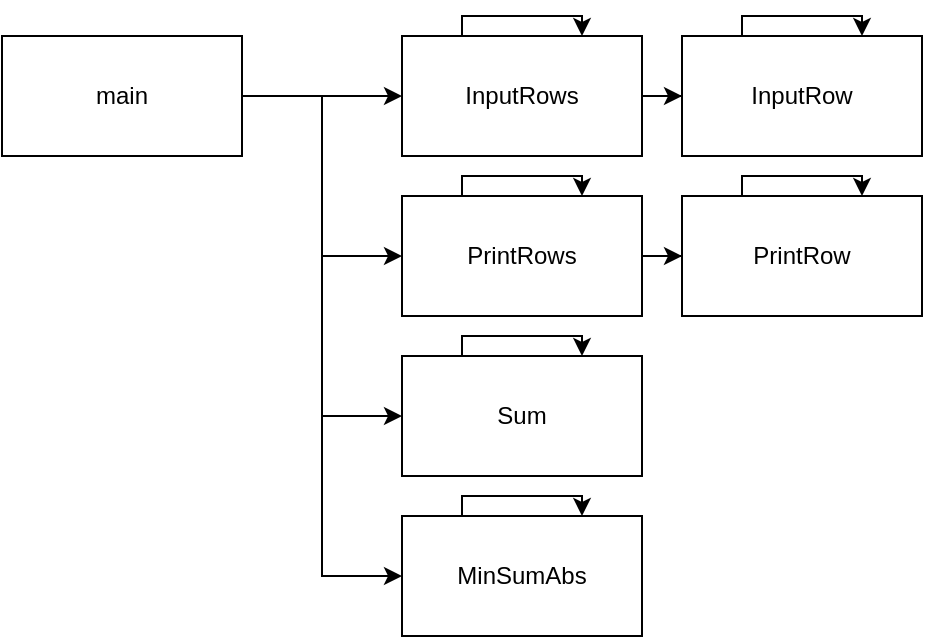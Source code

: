 <mxfile version="15.8.3" type="github">
  <diagram id="w7G1FZmKRcdMduxl5DCz" name="Page-1">
    <mxGraphModel dx="742" dy="438" grid="1" gridSize="10" guides="1" tooltips="1" connect="1" arrows="1" fold="1" page="1" pageScale="1" pageWidth="827" pageHeight="1169" math="0" shadow="0">
      <root>
        <mxCell id="0" />
        <mxCell id="1" parent="0" />
        <mxCell id="8j55YbKo9swLfoLYU181-1" value="Sum" style="rounded=0;whiteSpace=wrap;html=1;" parent="1" vertex="1">
          <mxGeometry x="320" y="440" width="120" height="60" as="geometry" />
        </mxCell>
        <mxCell id="ZAupeH-5SKoAYRewSs6L-4" value="" style="edgeStyle=orthogonalEdgeStyle;rounded=0;orthogonalLoop=1;jettySize=auto;html=1;" parent="1" source="8j55YbKo9swLfoLYU181-2" target="ZAupeH-5SKoAYRewSs6L-3" edge="1">
          <mxGeometry relative="1" as="geometry" />
        </mxCell>
        <mxCell id="8j55YbKo9swLfoLYU181-2" value="PrintRows" style="rounded=0;whiteSpace=wrap;html=1;" parent="1" vertex="1">
          <mxGeometry x="320" y="360" width="120" height="60" as="geometry" />
        </mxCell>
        <mxCell id="ZAupeH-5SKoAYRewSs6L-2" value="" style="edgeStyle=orthogonalEdgeStyle;rounded=0;orthogonalLoop=1;jettySize=auto;html=1;" parent="1" source="8j55YbKo9swLfoLYU181-3" target="ZAupeH-5SKoAYRewSs6L-1" edge="1">
          <mxGeometry relative="1" as="geometry" />
        </mxCell>
        <mxCell id="8j55YbKo9swLfoLYU181-3" value="InputRows" style="rounded=0;whiteSpace=wrap;html=1;" parent="1" vertex="1">
          <mxGeometry x="320" y="280" width="120" height="60" as="geometry" />
        </mxCell>
        <mxCell id="8j55YbKo9swLfoLYU181-5" style="edgeStyle=orthogonalEdgeStyle;rounded=0;orthogonalLoop=1;jettySize=auto;html=1;exitX=1;exitY=0.5;exitDx=0;exitDy=0;entryX=0;entryY=0.5;entryDx=0;entryDy=0;" parent="1" source="8j55YbKo9swLfoLYU181-4" target="8j55YbKo9swLfoLYU181-1" edge="1">
          <mxGeometry relative="1" as="geometry" />
        </mxCell>
        <mxCell id="8j55YbKo9swLfoLYU181-6" style="edgeStyle=orthogonalEdgeStyle;rounded=0;orthogonalLoop=1;jettySize=auto;html=1;exitX=1;exitY=0.5;exitDx=0;exitDy=0;entryX=0;entryY=0.5;entryDx=0;entryDy=0;" parent="1" source="8j55YbKo9swLfoLYU181-4" target="8j55YbKo9swLfoLYU181-3" edge="1">
          <mxGeometry relative="1" as="geometry" />
        </mxCell>
        <mxCell id="8j55YbKo9swLfoLYU181-7" style="edgeStyle=orthogonalEdgeStyle;rounded=0;orthogonalLoop=1;jettySize=auto;html=1;exitX=1;exitY=0.5;exitDx=0;exitDy=0;entryX=0;entryY=0.5;entryDx=0;entryDy=0;" parent="1" source="8j55YbKo9swLfoLYU181-4" target="8j55YbKo9swLfoLYU181-2" edge="1">
          <mxGeometry relative="1" as="geometry" />
        </mxCell>
        <mxCell id="TYaPJyVlXh0pSyeFOcZm-2" style="edgeStyle=orthogonalEdgeStyle;rounded=0;orthogonalLoop=1;jettySize=auto;html=1;exitX=1;exitY=0.5;exitDx=0;exitDy=0;entryX=0;entryY=0.5;entryDx=0;entryDy=0;" edge="1" parent="1" source="8j55YbKo9swLfoLYU181-4" target="TYaPJyVlXh0pSyeFOcZm-1">
          <mxGeometry relative="1" as="geometry" />
        </mxCell>
        <mxCell id="8j55YbKo9swLfoLYU181-4" value="main" style="rounded=0;whiteSpace=wrap;html=1;" parent="1" vertex="1">
          <mxGeometry x="120" y="280" width="120" height="60" as="geometry" />
        </mxCell>
        <mxCell id="ZAupeH-5SKoAYRewSs6L-1" value="InputRow" style="rounded=0;whiteSpace=wrap;html=1;" parent="1" vertex="1">
          <mxGeometry x="460" y="280" width="120" height="60" as="geometry" />
        </mxCell>
        <mxCell id="ZAupeH-5SKoAYRewSs6L-3" value="PrintRow" style="rounded=0;whiteSpace=wrap;html=1;" parent="1" vertex="1">
          <mxGeometry x="460" y="360" width="120" height="60" as="geometry" />
        </mxCell>
        <mxCell id="ZAupeH-5SKoAYRewSs6L-5" style="edgeStyle=orthogonalEdgeStyle;rounded=0;orthogonalLoop=1;jettySize=auto;html=1;exitX=0.25;exitY=0;exitDx=0;exitDy=0;entryX=0.75;entryY=0;entryDx=0;entryDy=0;" parent="1" source="8j55YbKo9swLfoLYU181-3" target="8j55YbKo9swLfoLYU181-3" edge="1">
          <mxGeometry relative="1" as="geometry">
            <Array as="points">
              <mxPoint x="350" y="270" />
              <mxPoint x="410" y="270" />
            </Array>
          </mxGeometry>
        </mxCell>
        <mxCell id="ZAupeH-5SKoAYRewSs6L-6" style="edgeStyle=orthogonalEdgeStyle;rounded=0;orthogonalLoop=1;jettySize=auto;html=1;exitX=0.25;exitY=0;exitDx=0;exitDy=0;entryX=0.75;entryY=0;entryDx=0;entryDy=0;" parent="1" source="ZAupeH-5SKoAYRewSs6L-1" target="ZAupeH-5SKoAYRewSs6L-1" edge="1">
          <mxGeometry relative="1" as="geometry">
            <Array as="points">
              <mxPoint x="490" y="270" />
              <mxPoint x="550" y="270" />
            </Array>
          </mxGeometry>
        </mxCell>
        <mxCell id="ZAupeH-5SKoAYRewSs6L-7" style="edgeStyle=orthogonalEdgeStyle;rounded=0;orthogonalLoop=1;jettySize=auto;html=1;exitX=0.25;exitY=0;exitDx=0;exitDy=0;entryX=0.75;entryY=0;entryDx=0;entryDy=0;" parent="1" source="ZAupeH-5SKoAYRewSs6L-3" target="ZAupeH-5SKoAYRewSs6L-3" edge="1">
          <mxGeometry relative="1" as="geometry">
            <Array as="points">
              <mxPoint x="490" y="350" />
              <mxPoint x="550" y="350" />
            </Array>
          </mxGeometry>
        </mxCell>
        <mxCell id="ZAupeH-5SKoAYRewSs6L-8" style="edgeStyle=orthogonalEdgeStyle;rounded=0;orthogonalLoop=1;jettySize=auto;html=1;exitX=0.25;exitY=0;exitDx=0;exitDy=0;entryX=0.75;entryY=0;entryDx=0;entryDy=0;" parent="1" source="8j55YbKo9swLfoLYU181-2" target="8j55YbKo9swLfoLYU181-2" edge="1">
          <mxGeometry relative="1" as="geometry">
            <Array as="points">
              <mxPoint x="350" y="350" />
              <mxPoint x="410" y="350" />
            </Array>
          </mxGeometry>
        </mxCell>
        <mxCell id="ZAupeH-5SKoAYRewSs6L-9" style="edgeStyle=orthogonalEdgeStyle;rounded=0;orthogonalLoop=1;jettySize=auto;html=1;exitX=0.25;exitY=0;exitDx=0;exitDy=0;entryX=0.75;entryY=0;entryDx=0;entryDy=0;" parent="1" source="8j55YbKo9swLfoLYU181-1" target="8j55YbKo9swLfoLYU181-1" edge="1">
          <mxGeometry relative="1" as="geometry">
            <Array as="points">
              <mxPoint x="350" y="430" />
              <mxPoint x="410" y="430" />
            </Array>
          </mxGeometry>
        </mxCell>
        <mxCell id="TYaPJyVlXh0pSyeFOcZm-1" value="MinSumAbs" style="rounded=0;whiteSpace=wrap;html=1;" vertex="1" parent="1">
          <mxGeometry x="320" y="520" width="120" height="60" as="geometry" />
        </mxCell>
        <mxCell id="TYaPJyVlXh0pSyeFOcZm-3" style="edgeStyle=orthogonalEdgeStyle;rounded=0;orthogonalLoop=1;jettySize=auto;html=1;exitX=0.25;exitY=0;exitDx=0;exitDy=0;entryX=0.75;entryY=0;entryDx=0;entryDy=0;" edge="1" parent="1" source="TYaPJyVlXh0pSyeFOcZm-1" target="TYaPJyVlXh0pSyeFOcZm-1">
          <mxGeometry relative="1" as="geometry">
            <Array as="points">
              <mxPoint x="350" y="510" />
              <mxPoint x="410" y="510" />
            </Array>
          </mxGeometry>
        </mxCell>
      </root>
    </mxGraphModel>
  </diagram>
</mxfile>
